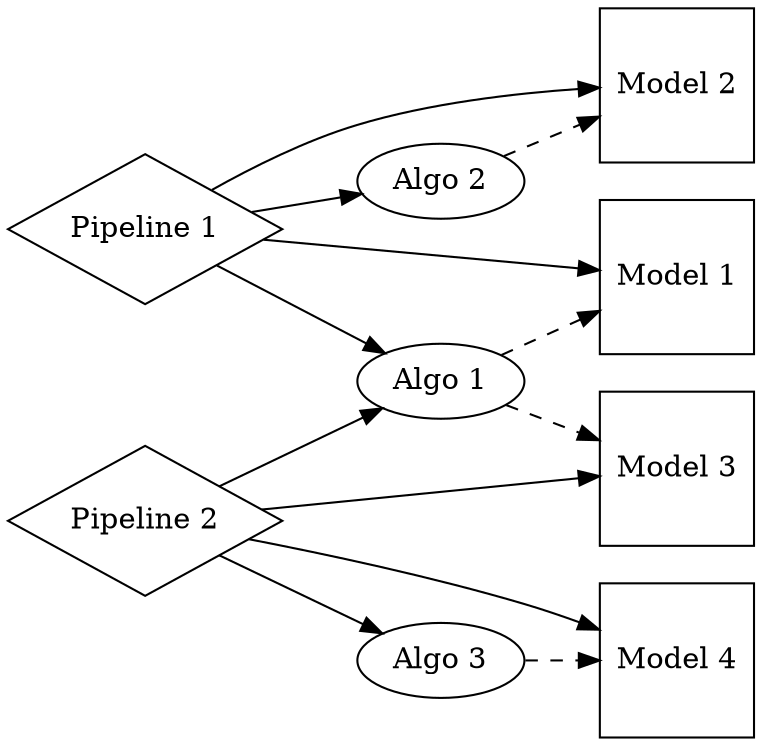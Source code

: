 digraph G {

rankdir=LR;

"Pipeline 1" [shape=diamond, height=1];
"Pipeline 2" [shape=diamond, height=1];

"Algo 1" -> "Model 1" [style=dashed];
"Algo 2" -> "Model 2" [style=dashed];
"Algo 1" -> "Model 3" [style=dashed];
"Algo 3" -> "Model 4" [style=dashed];

"Model 1" [shape=square];
"Model 2" [shape=square];
"Model 3" [shape=square];
"Model 4" [shape=square];

"Pipeline 1" -> "Algo 1";
"Pipeline 1" -> "Model 1";
"Pipeline 1" -> "Algo 2";
"Pipeline 1" -> "Model 2";

"Pipeline 2" -> "Algo 1";
"Pipeline 2" -> "Model 3";
"Pipeline 2" -> "Algo 3";
"Pipeline 2" -> "Model 4";

#"ModelProxy" [shape=doublecircle, height=0.5];
#"Pipeline 1" -> "ModelProxy";
#"Pipeline 2" -> "ModelProxy";

}
